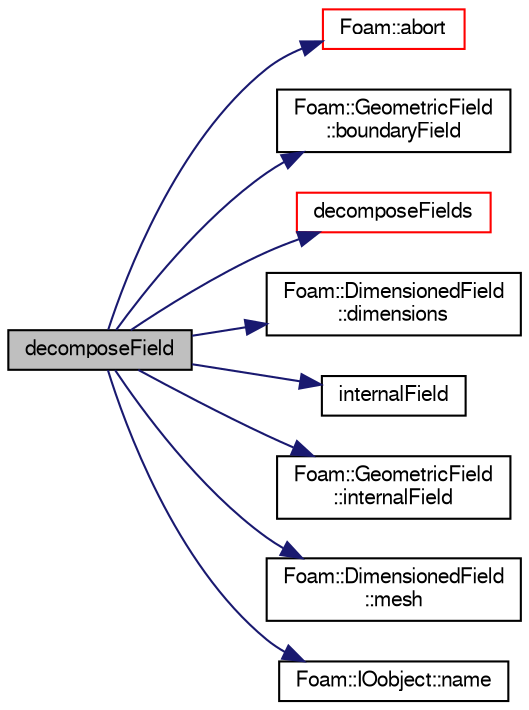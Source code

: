 digraph "decomposeField"
{
  bgcolor="transparent";
  edge [fontname="FreeSans",fontsize="10",labelfontname="FreeSans",labelfontsize="10"];
  node [fontname="FreeSans",fontsize="10",shape=record];
  rankdir="LR";
  Node67 [label="decomposeField",height=0.2,width=0.4,color="black", fillcolor="grey75", style="filled", fontcolor="black"];
  Node67 -> Node68 [color="midnightblue",fontsize="10",style="solid",fontname="FreeSans"];
  Node68 [label="Foam::abort",height=0.2,width=0.4,color="red",URL="$a21124.html#a447107a607d03e417307c203fa5fb44b"];
  Node67 -> Node111 [color="midnightblue",fontsize="10",style="solid",fontname="FreeSans"];
  Node111 [label="Foam::GeometricField\l::boundaryField",height=0.2,width=0.4,color="black",URL="$a22434.html#a3c6c1a789b48ea0c5e8bff64f9c14f2d",tooltip="Return reference to GeometricBoundaryField. "];
  Node67 -> Node112 [color="midnightblue",fontsize="10",style="solid",fontname="FreeSans"];
  Node112 [label="decomposeFields",height=0.2,width=0.4,color="red",URL="$a28578.html#a3e388dce33164307711c5cbbf250a3bb"];
  Node67 -> Node114 [color="midnightblue",fontsize="10",style="solid",fontname="FreeSans"];
  Node114 [label="Foam::DimensionedField\l::dimensions",height=0.2,width=0.4,color="black",URL="$a26390.html#a66989c1e0666e0d0c93a2056ce75599e",tooltip="Return dimensions. "];
  Node67 -> Node115 [color="midnightblue",fontsize="10",style="solid",fontname="FreeSans"];
  Node115 [label="internalField",height=0.2,width=0.4,color="black",URL="$a01253.html#a8ebe4b4fc9818c2626b9c98a7ef1a16a"];
  Node67 -> Node116 [color="midnightblue",fontsize="10",style="solid",fontname="FreeSans"];
  Node116 [label="Foam::GeometricField\l::internalField",height=0.2,width=0.4,color="black",URL="$a22434.html#a9536140d36d69bbac40496f6b817aa0a",tooltip="Return internal field. "];
  Node67 -> Node117 [color="midnightblue",fontsize="10",style="solid",fontname="FreeSans"];
  Node117 [label="Foam::DimensionedField\l::mesh",height=0.2,width=0.4,color="black",URL="$a26390.html#a8f1110830348a1448a14ab5e3cf47e3b",tooltip="Return mesh. "];
  Node67 -> Node118 [color="midnightblue",fontsize="10",style="solid",fontname="FreeSans"];
  Node118 [label="Foam::IOobject::name",height=0.2,width=0.4,color="black",URL="$a26142.html#acc80e00a8ac919288fb55bd14cc88bf6",tooltip="Return name. "];
}

